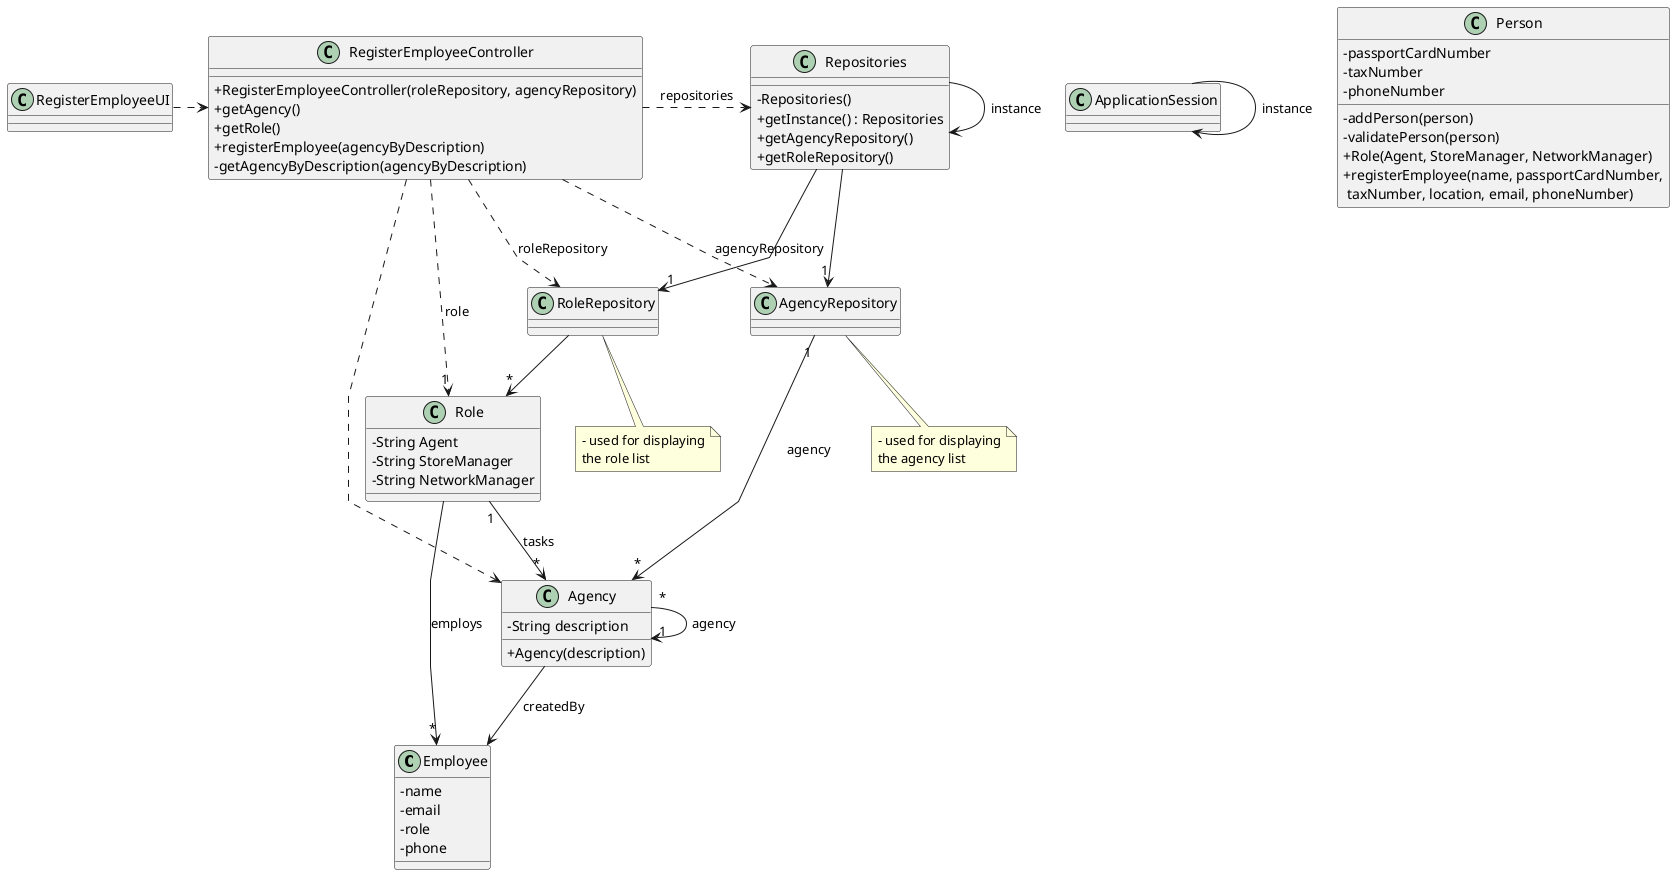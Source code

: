@startuml
'skinparam monochrome true
skinparam packageStyle rectangle
skinparam shadowing false
skinparam linetype polyline
'skinparam linetype orto

skinparam classAttributeIconSize 0

'left to right direction


class Employee {
    - name
    - email
    - role
    - phone
}

class Person {
 - passportCardNumber
 - taxNumber
 - phoneNumber

  - addPerson(person)
     - validatePerson(person)
     + Role(Agent, StoreManager, NetworkManager)
     + registerEmployee(name, passportCardNumber,\n taxNumber, location, email, phoneNumber)

 '  +saveTask(task)
}


class Agency {
    - String description

    + Agency(description)
}

class Role {
    - String Agent
    - String StoreManager
    - String NetworkManager
}

class AgencyRepository {
}

class RoleRepository{
}


class Repositories {
    - Repositories()
    + getInstance() : Repositories
    + getAgencyRepository()
    + getRoleRepository()
}

class RegisterEmployeeController {
    + RegisterEmployeeController(roleRepository, agencyRepository)
    + getAgency()
    + getRole()
    + registerEmployee(agencyByDescription)
    - getAgencyByDescription(agencyByDescription)

}



note bottom of AgencyRepository
    - used for displaying
    the agency list
end note

note bottom of RoleRepository
 - used for displaying
 the role list
end note

class RegisterEmployeeUI {
}

Repositories -> Repositories : instance
ApplicationSession -> ApplicationSession : instance

RegisterEmployeeUI .> RegisterEmployeeController

RegisterEmployeeController .> Repositories : repositories

Repositories -> "1" AgencyRepository

RegisterEmployeeController ..> Agency
RegisterEmployeeController ..> RoleRepository : roleRepository
RegisterEmployeeController ..> AgencyRepository : agencyRepository

Repositories --> "1" RoleRepository

RoleRepository --> "*" Role

RegisterEmployeeController ..> "1" Role : role
Agency "*" --> "1" Agency : agency
AgencyRepository "1" --> "*" Agency : agency
Role "1" --> "*" Agency : tasks
Agency --> Employee : createdBy

Role --> "*" Employee : employs

@enduml